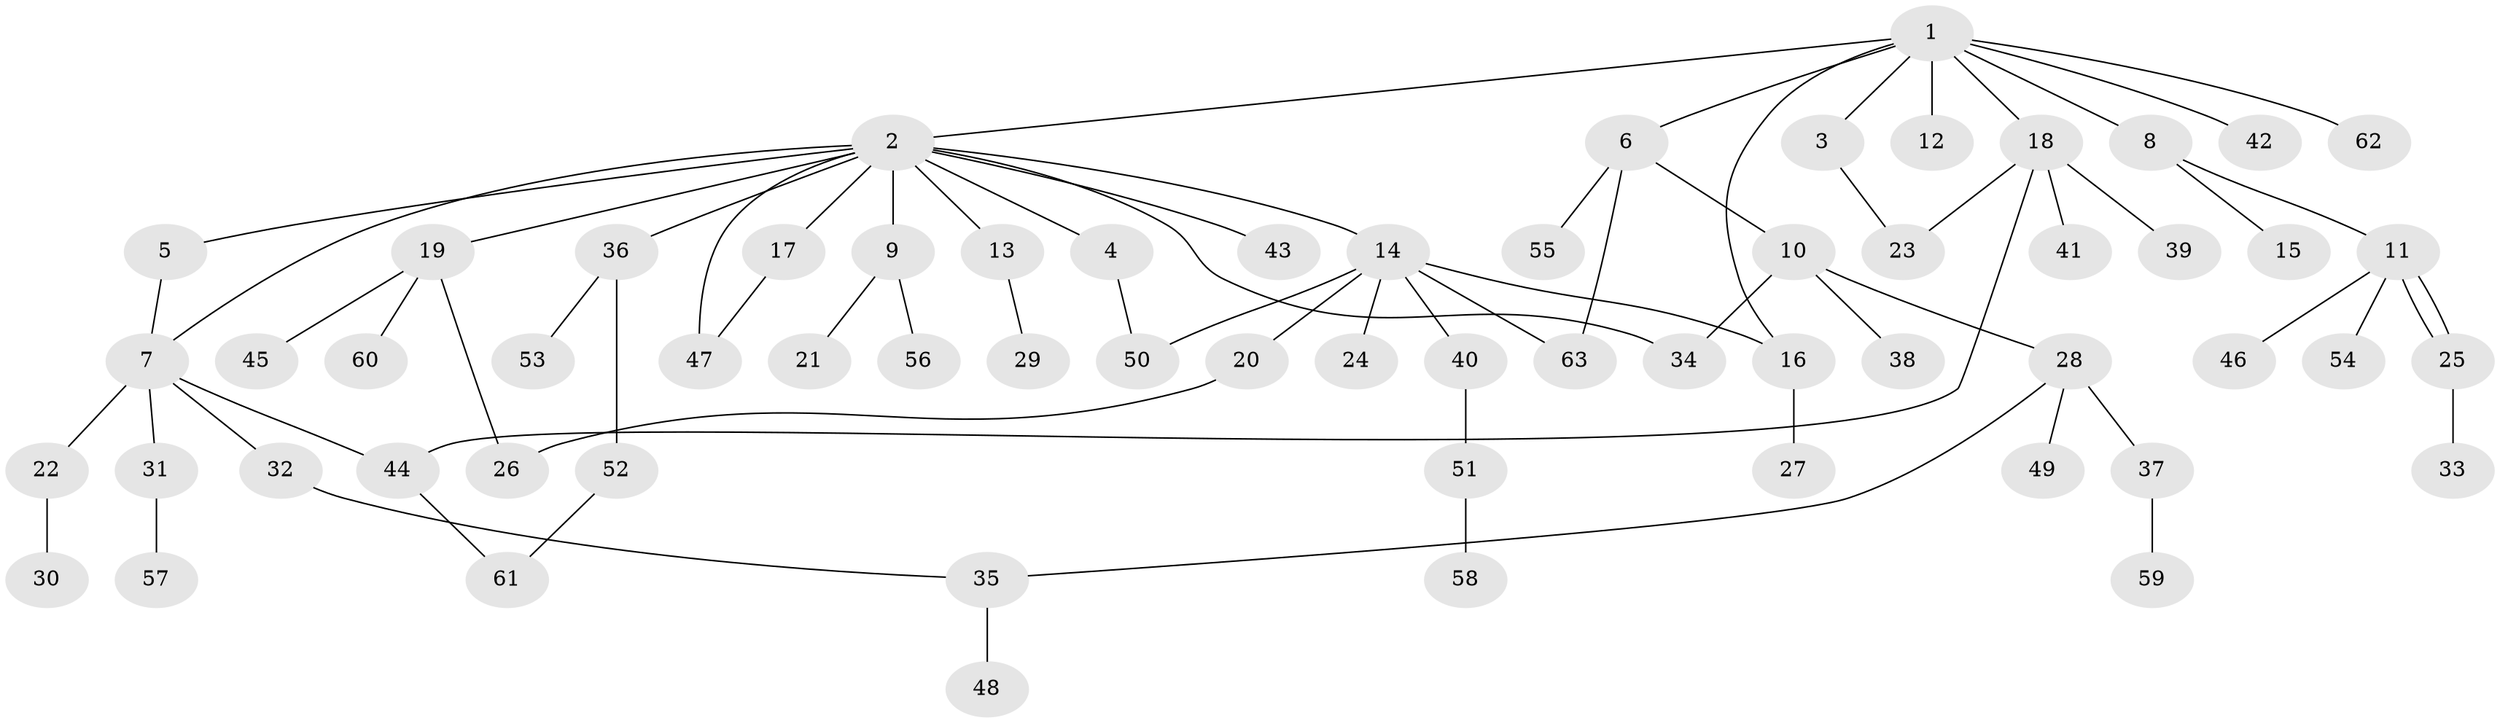 // coarse degree distribution, {9: 0.03225806451612903, 16: 0.03225806451612903, 2: 0.22580645161290322, 1: 0.5161290322580645, 3: 0.0967741935483871, 7: 0.03225806451612903, 5: 0.03225806451612903, 4: 0.03225806451612903}
// Generated by graph-tools (version 1.1) at 2025/18/03/04/25 18:18:16]
// undirected, 63 vertices, 74 edges
graph export_dot {
graph [start="1"]
  node [color=gray90,style=filled];
  1;
  2;
  3;
  4;
  5;
  6;
  7;
  8;
  9;
  10;
  11;
  12;
  13;
  14;
  15;
  16;
  17;
  18;
  19;
  20;
  21;
  22;
  23;
  24;
  25;
  26;
  27;
  28;
  29;
  30;
  31;
  32;
  33;
  34;
  35;
  36;
  37;
  38;
  39;
  40;
  41;
  42;
  43;
  44;
  45;
  46;
  47;
  48;
  49;
  50;
  51;
  52;
  53;
  54;
  55;
  56;
  57;
  58;
  59;
  60;
  61;
  62;
  63;
  1 -- 2;
  1 -- 3;
  1 -- 6;
  1 -- 8;
  1 -- 12;
  1 -- 16;
  1 -- 18;
  1 -- 42;
  1 -- 62;
  2 -- 4;
  2 -- 5;
  2 -- 7;
  2 -- 9;
  2 -- 13;
  2 -- 14;
  2 -- 17;
  2 -- 19;
  2 -- 34;
  2 -- 36;
  2 -- 43;
  2 -- 47;
  3 -- 23;
  4 -- 50;
  5 -- 7;
  6 -- 10;
  6 -- 55;
  6 -- 63;
  7 -- 22;
  7 -- 31;
  7 -- 32;
  7 -- 44;
  8 -- 11;
  8 -- 15;
  9 -- 21;
  9 -- 56;
  10 -- 28;
  10 -- 34;
  10 -- 38;
  11 -- 25;
  11 -- 25;
  11 -- 46;
  11 -- 54;
  13 -- 29;
  14 -- 16;
  14 -- 20;
  14 -- 24;
  14 -- 40;
  14 -- 50;
  14 -- 63;
  16 -- 27;
  17 -- 47;
  18 -- 23;
  18 -- 39;
  18 -- 41;
  18 -- 44;
  19 -- 26;
  19 -- 45;
  19 -- 60;
  20 -- 26;
  22 -- 30;
  25 -- 33;
  28 -- 35;
  28 -- 37;
  28 -- 49;
  31 -- 57;
  32 -- 35;
  35 -- 48;
  36 -- 52;
  36 -- 53;
  37 -- 59;
  40 -- 51;
  44 -- 61;
  51 -- 58;
  52 -- 61;
}
